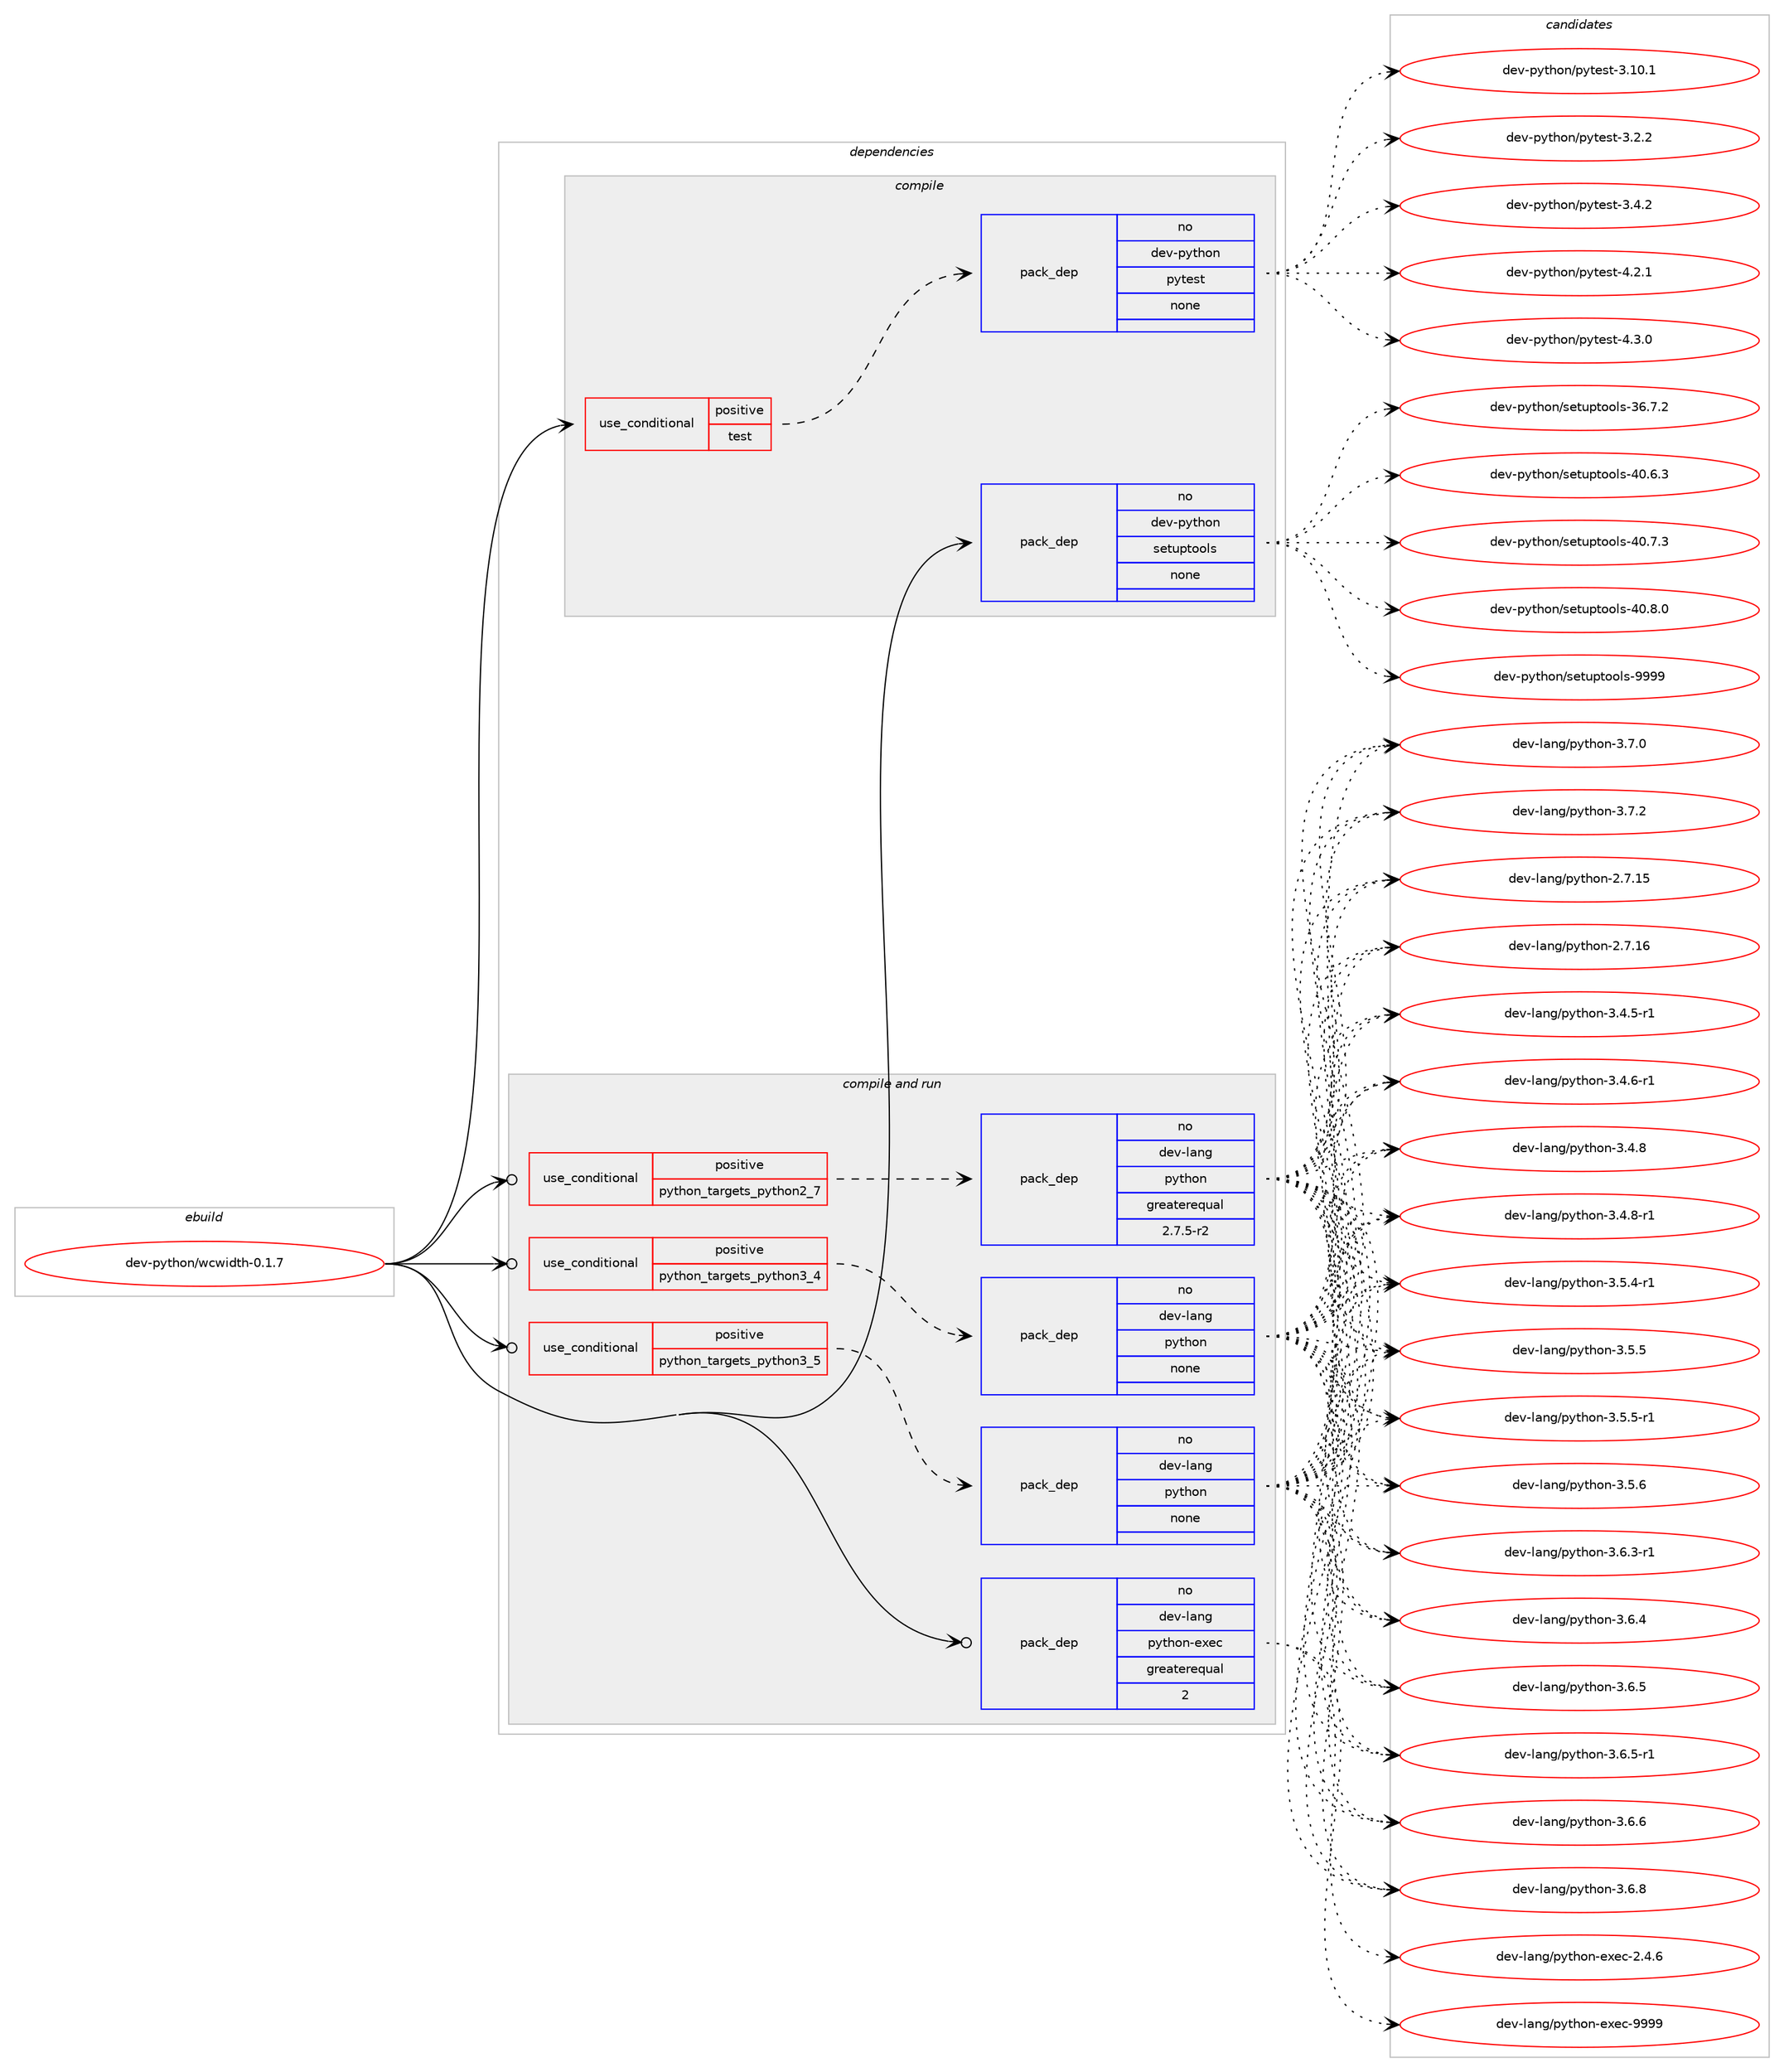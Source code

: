 digraph prolog {

# *************
# Graph options
# *************

newrank=true;
concentrate=true;
compound=true;
graph [rankdir=LR,fontname=Helvetica,fontsize=10,ranksep=1.5];#, ranksep=2.5, nodesep=0.2];
edge  [arrowhead=vee];
node  [fontname=Helvetica,fontsize=10];

# **********
# The ebuild
# **********

subgraph cluster_leftcol {
color=gray;
rank=same;
label=<<i>ebuild</i>>;
id [label="dev-python/wcwidth-0.1.7", color=red, width=4, href="../dev-python/wcwidth-0.1.7.svg"];
}

# ****************
# The dependencies
# ****************

subgraph cluster_midcol {
color=gray;
label=<<i>dependencies</i>>;
subgraph cluster_compile {
fillcolor="#eeeeee";
style=filled;
label=<<i>compile</i>>;
subgraph cond386633 {
dependency1447432 [label=<<TABLE BORDER="0" CELLBORDER="1" CELLSPACING="0" CELLPADDING="4"><TR><TD ROWSPAN="3" CELLPADDING="10">use_conditional</TD></TR><TR><TD>positive</TD></TR><TR><TD>test</TD></TR></TABLE>>, shape=none, color=red];
subgraph pack1037429 {
dependency1447433 [label=<<TABLE BORDER="0" CELLBORDER="1" CELLSPACING="0" CELLPADDING="4" WIDTH="220"><TR><TD ROWSPAN="6" CELLPADDING="30">pack_dep</TD></TR><TR><TD WIDTH="110">no</TD></TR><TR><TD>dev-python</TD></TR><TR><TD>pytest</TD></TR><TR><TD>none</TD></TR><TR><TD></TD></TR></TABLE>>, shape=none, color=blue];
}
dependency1447432:e -> dependency1447433:w [weight=20,style="dashed",arrowhead="vee"];
}
id:e -> dependency1447432:w [weight=20,style="solid",arrowhead="vee"];
subgraph pack1037430 {
dependency1447434 [label=<<TABLE BORDER="0" CELLBORDER="1" CELLSPACING="0" CELLPADDING="4" WIDTH="220"><TR><TD ROWSPAN="6" CELLPADDING="30">pack_dep</TD></TR><TR><TD WIDTH="110">no</TD></TR><TR><TD>dev-python</TD></TR><TR><TD>setuptools</TD></TR><TR><TD>none</TD></TR><TR><TD></TD></TR></TABLE>>, shape=none, color=blue];
}
id:e -> dependency1447434:w [weight=20,style="solid",arrowhead="vee"];
}
subgraph cluster_compileandrun {
fillcolor="#eeeeee";
style=filled;
label=<<i>compile and run</i>>;
subgraph cond386634 {
dependency1447435 [label=<<TABLE BORDER="0" CELLBORDER="1" CELLSPACING="0" CELLPADDING="4"><TR><TD ROWSPAN="3" CELLPADDING="10">use_conditional</TD></TR><TR><TD>positive</TD></TR><TR><TD>python_targets_python2_7</TD></TR></TABLE>>, shape=none, color=red];
subgraph pack1037431 {
dependency1447436 [label=<<TABLE BORDER="0" CELLBORDER="1" CELLSPACING="0" CELLPADDING="4" WIDTH="220"><TR><TD ROWSPAN="6" CELLPADDING="30">pack_dep</TD></TR><TR><TD WIDTH="110">no</TD></TR><TR><TD>dev-lang</TD></TR><TR><TD>python</TD></TR><TR><TD>greaterequal</TD></TR><TR><TD>2.7.5-r2</TD></TR></TABLE>>, shape=none, color=blue];
}
dependency1447435:e -> dependency1447436:w [weight=20,style="dashed",arrowhead="vee"];
}
id:e -> dependency1447435:w [weight=20,style="solid",arrowhead="odotvee"];
subgraph cond386635 {
dependency1447437 [label=<<TABLE BORDER="0" CELLBORDER="1" CELLSPACING="0" CELLPADDING="4"><TR><TD ROWSPAN="3" CELLPADDING="10">use_conditional</TD></TR><TR><TD>positive</TD></TR><TR><TD>python_targets_python3_4</TD></TR></TABLE>>, shape=none, color=red];
subgraph pack1037432 {
dependency1447438 [label=<<TABLE BORDER="0" CELLBORDER="1" CELLSPACING="0" CELLPADDING="4" WIDTH="220"><TR><TD ROWSPAN="6" CELLPADDING="30">pack_dep</TD></TR><TR><TD WIDTH="110">no</TD></TR><TR><TD>dev-lang</TD></TR><TR><TD>python</TD></TR><TR><TD>none</TD></TR><TR><TD></TD></TR></TABLE>>, shape=none, color=blue];
}
dependency1447437:e -> dependency1447438:w [weight=20,style="dashed",arrowhead="vee"];
}
id:e -> dependency1447437:w [weight=20,style="solid",arrowhead="odotvee"];
subgraph cond386636 {
dependency1447439 [label=<<TABLE BORDER="0" CELLBORDER="1" CELLSPACING="0" CELLPADDING="4"><TR><TD ROWSPAN="3" CELLPADDING="10">use_conditional</TD></TR><TR><TD>positive</TD></TR><TR><TD>python_targets_python3_5</TD></TR></TABLE>>, shape=none, color=red];
subgraph pack1037433 {
dependency1447440 [label=<<TABLE BORDER="0" CELLBORDER="1" CELLSPACING="0" CELLPADDING="4" WIDTH="220"><TR><TD ROWSPAN="6" CELLPADDING="30">pack_dep</TD></TR><TR><TD WIDTH="110">no</TD></TR><TR><TD>dev-lang</TD></TR><TR><TD>python</TD></TR><TR><TD>none</TD></TR><TR><TD></TD></TR></TABLE>>, shape=none, color=blue];
}
dependency1447439:e -> dependency1447440:w [weight=20,style="dashed",arrowhead="vee"];
}
id:e -> dependency1447439:w [weight=20,style="solid",arrowhead="odotvee"];
subgraph pack1037434 {
dependency1447441 [label=<<TABLE BORDER="0" CELLBORDER="1" CELLSPACING="0" CELLPADDING="4" WIDTH="220"><TR><TD ROWSPAN="6" CELLPADDING="30">pack_dep</TD></TR><TR><TD WIDTH="110">no</TD></TR><TR><TD>dev-lang</TD></TR><TR><TD>python-exec</TD></TR><TR><TD>greaterequal</TD></TR><TR><TD>2</TD></TR></TABLE>>, shape=none, color=blue];
}
id:e -> dependency1447441:w [weight=20,style="solid",arrowhead="odotvee"];
}
subgraph cluster_run {
fillcolor="#eeeeee";
style=filled;
label=<<i>run</i>>;
}
}

# **************
# The candidates
# **************

subgraph cluster_choices {
rank=same;
color=gray;
label=<<i>candidates</i>>;

subgraph choice1037429 {
color=black;
nodesep=1;
choice100101118451121211161041111104711212111610111511645514649484649 [label="dev-python/pytest-3.10.1", color=red, width=4,href="../dev-python/pytest-3.10.1.svg"];
choice1001011184511212111610411111047112121116101115116455146504650 [label="dev-python/pytest-3.2.2", color=red, width=4,href="../dev-python/pytest-3.2.2.svg"];
choice1001011184511212111610411111047112121116101115116455146524650 [label="dev-python/pytest-3.4.2", color=red, width=4,href="../dev-python/pytest-3.4.2.svg"];
choice1001011184511212111610411111047112121116101115116455246504649 [label="dev-python/pytest-4.2.1", color=red, width=4,href="../dev-python/pytest-4.2.1.svg"];
choice1001011184511212111610411111047112121116101115116455246514648 [label="dev-python/pytest-4.3.0", color=red, width=4,href="../dev-python/pytest-4.3.0.svg"];
dependency1447433:e -> choice100101118451121211161041111104711212111610111511645514649484649:w [style=dotted,weight="100"];
dependency1447433:e -> choice1001011184511212111610411111047112121116101115116455146504650:w [style=dotted,weight="100"];
dependency1447433:e -> choice1001011184511212111610411111047112121116101115116455146524650:w [style=dotted,weight="100"];
dependency1447433:e -> choice1001011184511212111610411111047112121116101115116455246504649:w [style=dotted,weight="100"];
dependency1447433:e -> choice1001011184511212111610411111047112121116101115116455246514648:w [style=dotted,weight="100"];
}
subgraph choice1037430 {
color=black;
nodesep=1;
choice100101118451121211161041111104711510111611711211611111110811545515446554650 [label="dev-python/setuptools-36.7.2", color=red, width=4,href="../dev-python/setuptools-36.7.2.svg"];
choice100101118451121211161041111104711510111611711211611111110811545524846544651 [label="dev-python/setuptools-40.6.3", color=red, width=4,href="../dev-python/setuptools-40.6.3.svg"];
choice100101118451121211161041111104711510111611711211611111110811545524846554651 [label="dev-python/setuptools-40.7.3", color=red, width=4,href="../dev-python/setuptools-40.7.3.svg"];
choice100101118451121211161041111104711510111611711211611111110811545524846564648 [label="dev-python/setuptools-40.8.0", color=red, width=4,href="../dev-python/setuptools-40.8.0.svg"];
choice10010111845112121116104111110471151011161171121161111111081154557575757 [label="dev-python/setuptools-9999", color=red, width=4,href="../dev-python/setuptools-9999.svg"];
dependency1447434:e -> choice100101118451121211161041111104711510111611711211611111110811545515446554650:w [style=dotted,weight="100"];
dependency1447434:e -> choice100101118451121211161041111104711510111611711211611111110811545524846544651:w [style=dotted,weight="100"];
dependency1447434:e -> choice100101118451121211161041111104711510111611711211611111110811545524846554651:w [style=dotted,weight="100"];
dependency1447434:e -> choice100101118451121211161041111104711510111611711211611111110811545524846564648:w [style=dotted,weight="100"];
dependency1447434:e -> choice10010111845112121116104111110471151011161171121161111111081154557575757:w [style=dotted,weight="100"];
}
subgraph choice1037431 {
color=black;
nodesep=1;
choice10010111845108971101034711212111610411111045504655464953 [label="dev-lang/python-2.7.15", color=red, width=4,href="../dev-lang/python-2.7.15.svg"];
choice10010111845108971101034711212111610411111045504655464954 [label="dev-lang/python-2.7.16", color=red, width=4,href="../dev-lang/python-2.7.16.svg"];
choice1001011184510897110103471121211161041111104551465246534511449 [label="dev-lang/python-3.4.5-r1", color=red, width=4,href="../dev-lang/python-3.4.5-r1.svg"];
choice1001011184510897110103471121211161041111104551465246544511449 [label="dev-lang/python-3.4.6-r1", color=red, width=4,href="../dev-lang/python-3.4.6-r1.svg"];
choice100101118451089711010347112121116104111110455146524656 [label="dev-lang/python-3.4.8", color=red, width=4,href="../dev-lang/python-3.4.8.svg"];
choice1001011184510897110103471121211161041111104551465246564511449 [label="dev-lang/python-3.4.8-r1", color=red, width=4,href="../dev-lang/python-3.4.8-r1.svg"];
choice1001011184510897110103471121211161041111104551465346524511449 [label="dev-lang/python-3.5.4-r1", color=red, width=4,href="../dev-lang/python-3.5.4-r1.svg"];
choice100101118451089711010347112121116104111110455146534653 [label="dev-lang/python-3.5.5", color=red, width=4,href="../dev-lang/python-3.5.5.svg"];
choice1001011184510897110103471121211161041111104551465346534511449 [label="dev-lang/python-3.5.5-r1", color=red, width=4,href="../dev-lang/python-3.5.5-r1.svg"];
choice100101118451089711010347112121116104111110455146534654 [label="dev-lang/python-3.5.6", color=red, width=4,href="../dev-lang/python-3.5.6.svg"];
choice1001011184510897110103471121211161041111104551465446514511449 [label="dev-lang/python-3.6.3-r1", color=red, width=4,href="../dev-lang/python-3.6.3-r1.svg"];
choice100101118451089711010347112121116104111110455146544652 [label="dev-lang/python-3.6.4", color=red, width=4,href="../dev-lang/python-3.6.4.svg"];
choice100101118451089711010347112121116104111110455146544653 [label="dev-lang/python-3.6.5", color=red, width=4,href="../dev-lang/python-3.6.5.svg"];
choice1001011184510897110103471121211161041111104551465446534511449 [label="dev-lang/python-3.6.5-r1", color=red, width=4,href="../dev-lang/python-3.6.5-r1.svg"];
choice100101118451089711010347112121116104111110455146544654 [label="dev-lang/python-3.6.6", color=red, width=4,href="../dev-lang/python-3.6.6.svg"];
choice100101118451089711010347112121116104111110455146544656 [label="dev-lang/python-3.6.8", color=red, width=4,href="../dev-lang/python-3.6.8.svg"];
choice100101118451089711010347112121116104111110455146554648 [label="dev-lang/python-3.7.0", color=red, width=4,href="../dev-lang/python-3.7.0.svg"];
choice100101118451089711010347112121116104111110455146554650 [label="dev-lang/python-3.7.2", color=red, width=4,href="../dev-lang/python-3.7.2.svg"];
dependency1447436:e -> choice10010111845108971101034711212111610411111045504655464953:w [style=dotted,weight="100"];
dependency1447436:e -> choice10010111845108971101034711212111610411111045504655464954:w [style=dotted,weight="100"];
dependency1447436:e -> choice1001011184510897110103471121211161041111104551465246534511449:w [style=dotted,weight="100"];
dependency1447436:e -> choice1001011184510897110103471121211161041111104551465246544511449:w [style=dotted,weight="100"];
dependency1447436:e -> choice100101118451089711010347112121116104111110455146524656:w [style=dotted,weight="100"];
dependency1447436:e -> choice1001011184510897110103471121211161041111104551465246564511449:w [style=dotted,weight="100"];
dependency1447436:e -> choice1001011184510897110103471121211161041111104551465346524511449:w [style=dotted,weight="100"];
dependency1447436:e -> choice100101118451089711010347112121116104111110455146534653:w [style=dotted,weight="100"];
dependency1447436:e -> choice1001011184510897110103471121211161041111104551465346534511449:w [style=dotted,weight="100"];
dependency1447436:e -> choice100101118451089711010347112121116104111110455146534654:w [style=dotted,weight="100"];
dependency1447436:e -> choice1001011184510897110103471121211161041111104551465446514511449:w [style=dotted,weight="100"];
dependency1447436:e -> choice100101118451089711010347112121116104111110455146544652:w [style=dotted,weight="100"];
dependency1447436:e -> choice100101118451089711010347112121116104111110455146544653:w [style=dotted,weight="100"];
dependency1447436:e -> choice1001011184510897110103471121211161041111104551465446534511449:w [style=dotted,weight="100"];
dependency1447436:e -> choice100101118451089711010347112121116104111110455146544654:w [style=dotted,weight="100"];
dependency1447436:e -> choice100101118451089711010347112121116104111110455146544656:w [style=dotted,weight="100"];
dependency1447436:e -> choice100101118451089711010347112121116104111110455146554648:w [style=dotted,weight="100"];
dependency1447436:e -> choice100101118451089711010347112121116104111110455146554650:w [style=dotted,weight="100"];
}
subgraph choice1037432 {
color=black;
nodesep=1;
choice10010111845108971101034711212111610411111045504655464953 [label="dev-lang/python-2.7.15", color=red, width=4,href="../dev-lang/python-2.7.15.svg"];
choice10010111845108971101034711212111610411111045504655464954 [label="dev-lang/python-2.7.16", color=red, width=4,href="../dev-lang/python-2.7.16.svg"];
choice1001011184510897110103471121211161041111104551465246534511449 [label="dev-lang/python-3.4.5-r1", color=red, width=4,href="../dev-lang/python-3.4.5-r1.svg"];
choice1001011184510897110103471121211161041111104551465246544511449 [label="dev-lang/python-3.4.6-r1", color=red, width=4,href="../dev-lang/python-3.4.6-r1.svg"];
choice100101118451089711010347112121116104111110455146524656 [label="dev-lang/python-3.4.8", color=red, width=4,href="../dev-lang/python-3.4.8.svg"];
choice1001011184510897110103471121211161041111104551465246564511449 [label="dev-lang/python-3.4.8-r1", color=red, width=4,href="../dev-lang/python-3.4.8-r1.svg"];
choice1001011184510897110103471121211161041111104551465346524511449 [label="dev-lang/python-3.5.4-r1", color=red, width=4,href="../dev-lang/python-3.5.4-r1.svg"];
choice100101118451089711010347112121116104111110455146534653 [label="dev-lang/python-3.5.5", color=red, width=4,href="../dev-lang/python-3.5.5.svg"];
choice1001011184510897110103471121211161041111104551465346534511449 [label="dev-lang/python-3.5.5-r1", color=red, width=4,href="../dev-lang/python-3.5.5-r1.svg"];
choice100101118451089711010347112121116104111110455146534654 [label="dev-lang/python-3.5.6", color=red, width=4,href="../dev-lang/python-3.5.6.svg"];
choice1001011184510897110103471121211161041111104551465446514511449 [label="dev-lang/python-3.6.3-r1", color=red, width=4,href="../dev-lang/python-3.6.3-r1.svg"];
choice100101118451089711010347112121116104111110455146544652 [label="dev-lang/python-3.6.4", color=red, width=4,href="../dev-lang/python-3.6.4.svg"];
choice100101118451089711010347112121116104111110455146544653 [label="dev-lang/python-3.6.5", color=red, width=4,href="../dev-lang/python-3.6.5.svg"];
choice1001011184510897110103471121211161041111104551465446534511449 [label="dev-lang/python-3.6.5-r1", color=red, width=4,href="../dev-lang/python-3.6.5-r1.svg"];
choice100101118451089711010347112121116104111110455146544654 [label="dev-lang/python-3.6.6", color=red, width=4,href="../dev-lang/python-3.6.6.svg"];
choice100101118451089711010347112121116104111110455146544656 [label="dev-lang/python-3.6.8", color=red, width=4,href="../dev-lang/python-3.6.8.svg"];
choice100101118451089711010347112121116104111110455146554648 [label="dev-lang/python-3.7.0", color=red, width=4,href="../dev-lang/python-3.7.0.svg"];
choice100101118451089711010347112121116104111110455146554650 [label="dev-lang/python-3.7.2", color=red, width=4,href="../dev-lang/python-3.7.2.svg"];
dependency1447438:e -> choice10010111845108971101034711212111610411111045504655464953:w [style=dotted,weight="100"];
dependency1447438:e -> choice10010111845108971101034711212111610411111045504655464954:w [style=dotted,weight="100"];
dependency1447438:e -> choice1001011184510897110103471121211161041111104551465246534511449:w [style=dotted,weight="100"];
dependency1447438:e -> choice1001011184510897110103471121211161041111104551465246544511449:w [style=dotted,weight="100"];
dependency1447438:e -> choice100101118451089711010347112121116104111110455146524656:w [style=dotted,weight="100"];
dependency1447438:e -> choice1001011184510897110103471121211161041111104551465246564511449:w [style=dotted,weight="100"];
dependency1447438:e -> choice1001011184510897110103471121211161041111104551465346524511449:w [style=dotted,weight="100"];
dependency1447438:e -> choice100101118451089711010347112121116104111110455146534653:w [style=dotted,weight="100"];
dependency1447438:e -> choice1001011184510897110103471121211161041111104551465346534511449:w [style=dotted,weight="100"];
dependency1447438:e -> choice100101118451089711010347112121116104111110455146534654:w [style=dotted,weight="100"];
dependency1447438:e -> choice1001011184510897110103471121211161041111104551465446514511449:w [style=dotted,weight="100"];
dependency1447438:e -> choice100101118451089711010347112121116104111110455146544652:w [style=dotted,weight="100"];
dependency1447438:e -> choice100101118451089711010347112121116104111110455146544653:w [style=dotted,weight="100"];
dependency1447438:e -> choice1001011184510897110103471121211161041111104551465446534511449:w [style=dotted,weight="100"];
dependency1447438:e -> choice100101118451089711010347112121116104111110455146544654:w [style=dotted,weight="100"];
dependency1447438:e -> choice100101118451089711010347112121116104111110455146544656:w [style=dotted,weight="100"];
dependency1447438:e -> choice100101118451089711010347112121116104111110455146554648:w [style=dotted,weight="100"];
dependency1447438:e -> choice100101118451089711010347112121116104111110455146554650:w [style=dotted,weight="100"];
}
subgraph choice1037433 {
color=black;
nodesep=1;
choice10010111845108971101034711212111610411111045504655464953 [label="dev-lang/python-2.7.15", color=red, width=4,href="../dev-lang/python-2.7.15.svg"];
choice10010111845108971101034711212111610411111045504655464954 [label="dev-lang/python-2.7.16", color=red, width=4,href="../dev-lang/python-2.7.16.svg"];
choice1001011184510897110103471121211161041111104551465246534511449 [label="dev-lang/python-3.4.5-r1", color=red, width=4,href="../dev-lang/python-3.4.5-r1.svg"];
choice1001011184510897110103471121211161041111104551465246544511449 [label="dev-lang/python-3.4.6-r1", color=red, width=4,href="../dev-lang/python-3.4.6-r1.svg"];
choice100101118451089711010347112121116104111110455146524656 [label="dev-lang/python-3.4.8", color=red, width=4,href="../dev-lang/python-3.4.8.svg"];
choice1001011184510897110103471121211161041111104551465246564511449 [label="dev-lang/python-3.4.8-r1", color=red, width=4,href="../dev-lang/python-3.4.8-r1.svg"];
choice1001011184510897110103471121211161041111104551465346524511449 [label="dev-lang/python-3.5.4-r1", color=red, width=4,href="../dev-lang/python-3.5.4-r1.svg"];
choice100101118451089711010347112121116104111110455146534653 [label="dev-lang/python-3.5.5", color=red, width=4,href="../dev-lang/python-3.5.5.svg"];
choice1001011184510897110103471121211161041111104551465346534511449 [label="dev-lang/python-3.5.5-r1", color=red, width=4,href="../dev-lang/python-3.5.5-r1.svg"];
choice100101118451089711010347112121116104111110455146534654 [label="dev-lang/python-3.5.6", color=red, width=4,href="../dev-lang/python-3.5.6.svg"];
choice1001011184510897110103471121211161041111104551465446514511449 [label="dev-lang/python-3.6.3-r1", color=red, width=4,href="../dev-lang/python-3.6.3-r1.svg"];
choice100101118451089711010347112121116104111110455146544652 [label="dev-lang/python-3.6.4", color=red, width=4,href="../dev-lang/python-3.6.4.svg"];
choice100101118451089711010347112121116104111110455146544653 [label="dev-lang/python-3.6.5", color=red, width=4,href="../dev-lang/python-3.6.5.svg"];
choice1001011184510897110103471121211161041111104551465446534511449 [label="dev-lang/python-3.6.5-r1", color=red, width=4,href="../dev-lang/python-3.6.5-r1.svg"];
choice100101118451089711010347112121116104111110455146544654 [label="dev-lang/python-3.6.6", color=red, width=4,href="../dev-lang/python-3.6.6.svg"];
choice100101118451089711010347112121116104111110455146544656 [label="dev-lang/python-3.6.8", color=red, width=4,href="../dev-lang/python-3.6.8.svg"];
choice100101118451089711010347112121116104111110455146554648 [label="dev-lang/python-3.7.0", color=red, width=4,href="../dev-lang/python-3.7.0.svg"];
choice100101118451089711010347112121116104111110455146554650 [label="dev-lang/python-3.7.2", color=red, width=4,href="../dev-lang/python-3.7.2.svg"];
dependency1447440:e -> choice10010111845108971101034711212111610411111045504655464953:w [style=dotted,weight="100"];
dependency1447440:e -> choice10010111845108971101034711212111610411111045504655464954:w [style=dotted,weight="100"];
dependency1447440:e -> choice1001011184510897110103471121211161041111104551465246534511449:w [style=dotted,weight="100"];
dependency1447440:e -> choice1001011184510897110103471121211161041111104551465246544511449:w [style=dotted,weight="100"];
dependency1447440:e -> choice100101118451089711010347112121116104111110455146524656:w [style=dotted,weight="100"];
dependency1447440:e -> choice1001011184510897110103471121211161041111104551465246564511449:w [style=dotted,weight="100"];
dependency1447440:e -> choice1001011184510897110103471121211161041111104551465346524511449:w [style=dotted,weight="100"];
dependency1447440:e -> choice100101118451089711010347112121116104111110455146534653:w [style=dotted,weight="100"];
dependency1447440:e -> choice1001011184510897110103471121211161041111104551465346534511449:w [style=dotted,weight="100"];
dependency1447440:e -> choice100101118451089711010347112121116104111110455146534654:w [style=dotted,weight="100"];
dependency1447440:e -> choice1001011184510897110103471121211161041111104551465446514511449:w [style=dotted,weight="100"];
dependency1447440:e -> choice100101118451089711010347112121116104111110455146544652:w [style=dotted,weight="100"];
dependency1447440:e -> choice100101118451089711010347112121116104111110455146544653:w [style=dotted,weight="100"];
dependency1447440:e -> choice1001011184510897110103471121211161041111104551465446534511449:w [style=dotted,weight="100"];
dependency1447440:e -> choice100101118451089711010347112121116104111110455146544654:w [style=dotted,weight="100"];
dependency1447440:e -> choice100101118451089711010347112121116104111110455146544656:w [style=dotted,weight="100"];
dependency1447440:e -> choice100101118451089711010347112121116104111110455146554648:w [style=dotted,weight="100"];
dependency1447440:e -> choice100101118451089711010347112121116104111110455146554650:w [style=dotted,weight="100"];
}
subgraph choice1037434 {
color=black;
nodesep=1;
choice1001011184510897110103471121211161041111104510112010199455046524654 [label="dev-lang/python-exec-2.4.6", color=red, width=4,href="../dev-lang/python-exec-2.4.6.svg"];
choice10010111845108971101034711212111610411111045101120101994557575757 [label="dev-lang/python-exec-9999", color=red, width=4,href="../dev-lang/python-exec-9999.svg"];
dependency1447441:e -> choice1001011184510897110103471121211161041111104510112010199455046524654:w [style=dotted,weight="100"];
dependency1447441:e -> choice10010111845108971101034711212111610411111045101120101994557575757:w [style=dotted,weight="100"];
}
}

}
